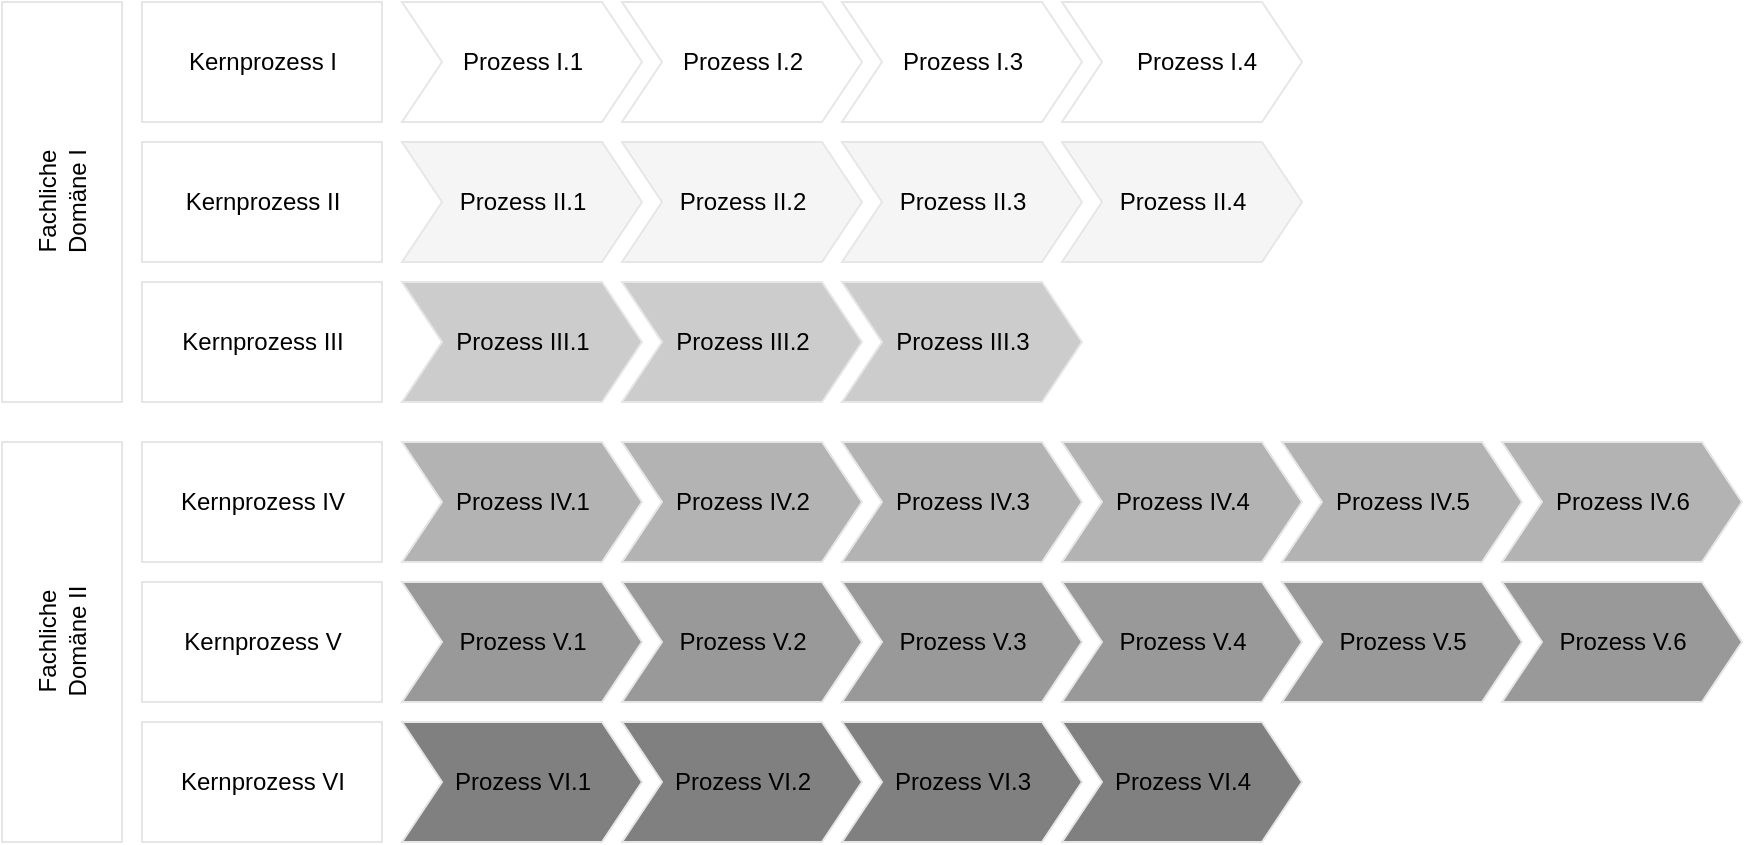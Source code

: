 <mxfile version="12.7.0" type="device"><diagram id="eTlDaFwOD_Y0e9SnJZpd" name="Page-1"><mxGraphModel dx="1550" dy="841" grid="1" gridSize="10" guides="1" tooltips="1" connect="1" arrows="1" fold="1" page="1" pageScale="1" pageWidth="1169" pageHeight="827" math="0" shadow="0"><root><mxCell id="0"/><mxCell id="1" parent="0"/><mxCell id="gj9MKCldtEozXjK6AGdU-1" value="" style="rounded=0;whiteSpace=wrap;html=1;rotation=-90;strokeColor=#E6E6E6;" vertex="1" parent="1"><mxGeometry x="140" y="190" width="200" height="60" as="geometry"/></mxCell><mxCell id="gj9MKCldtEozXjK6AGdU-2" value="" style="rounded=0;whiteSpace=wrap;html=1;rotation=-90;strokeColor=#E6E6E6;" vertex="1" parent="1"><mxGeometry x="140" y="410" width="200" height="60" as="geometry"/></mxCell><mxCell id="gj9MKCldtEozXjK6AGdU-3" value="" style="rounded=0;whiteSpace=wrap;html=1;strokeColor=#E6E6E6;" vertex="1" parent="1"><mxGeometry x="280" y="120" width="120" height="60" as="geometry"/></mxCell><mxCell id="gj9MKCldtEozXjK6AGdU-4" value="" style="rounded=0;whiteSpace=wrap;html=1;strokeColor=#E6E6E6;" vertex="1" parent="1"><mxGeometry x="280" y="260" width="120" height="60" as="geometry"/></mxCell><mxCell id="gj9MKCldtEozXjK6AGdU-5" value="" style="rounded=0;whiteSpace=wrap;html=1;strokeColor=#E6E6E6;" vertex="1" parent="1"><mxGeometry x="280" y="190" width="120" height="60" as="geometry"/></mxCell><mxCell id="gj9MKCldtEozXjK6AGdU-6" value="" style="rounded=0;whiteSpace=wrap;html=1;strokeColor=#E6E6E6;" vertex="1" parent="1"><mxGeometry x="280" y="480" width="120" height="60" as="geometry"/></mxCell><mxCell id="gj9MKCldtEozXjK6AGdU-7" value="" style="rounded=0;whiteSpace=wrap;html=1;strokeColor=#E6E6E6;" vertex="1" parent="1"><mxGeometry x="280" y="410" width="120" height="60" as="geometry"/></mxCell><mxCell id="gj9MKCldtEozXjK6AGdU-8" value="" style="rounded=0;whiteSpace=wrap;html=1;strokeColor=#E6E6E6;" vertex="1" parent="1"><mxGeometry x="280" y="340" width="120" height="60" as="geometry"/></mxCell><mxCell id="gj9MKCldtEozXjK6AGdU-9" value="" style="shape=step;perimeter=stepPerimeter;whiteSpace=wrap;html=1;fixedSize=1;strokeColor=#E6E6E6;" vertex="1" parent="1"><mxGeometry x="410" y="120" width="120" height="60" as="geometry"/></mxCell><mxCell id="gj9MKCldtEozXjK6AGdU-10" value="" style="shape=step;perimeter=stepPerimeter;whiteSpace=wrap;html=1;fixedSize=1;strokeColor=#E6E6E6;" vertex="1" parent="1"><mxGeometry x="520" y="120" width="120" height="60" as="geometry"/></mxCell><mxCell id="gj9MKCldtEozXjK6AGdU-11" value="" style="shape=step;perimeter=stepPerimeter;whiteSpace=wrap;html=1;fixedSize=1;strokeColor=#E6E6E6;" vertex="1" parent="1"><mxGeometry x="740" y="120" width="120" height="60" as="geometry"/></mxCell><mxCell id="gj9MKCldtEozXjK6AGdU-12" value="" style="shape=step;perimeter=stepPerimeter;whiteSpace=wrap;html=1;fixedSize=1;strokeColor=#E6E6E6;" vertex="1" parent="1"><mxGeometry x="630" y="120" width="120" height="60" as="geometry"/></mxCell><mxCell id="gj9MKCldtEozXjK6AGdU-13" value="" style="shape=step;perimeter=stepPerimeter;whiteSpace=wrap;html=1;fixedSize=1;fillColor=#f5f5f5;strokeColor=#E6E6E6;fontColor=#333333;" vertex="1" parent="1"><mxGeometry x="410" y="190" width="120" height="60" as="geometry"/></mxCell><mxCell id="gj9MKCldtEozXjK6AGdU-20" value="" style="shape=step;perimeter=stepPerimeter;whiteSpace=wrap;html=1;fixedSize=1;fillColor=#f5f5f5;strokeColor=#E6E6E6;fontColor=#333333;" vertex="1" parent="1"><mxGeometry x="740" y="190" width="120" height="60" as="geometry"/></mxCell><mxCell id="gj9MKCldtEozXjK6AGdU-21" value="" style="shape=step;perimeter=stepPerimeter;whiteSpace=wrap;html=1;fixedSize=1;fillColor=#f5f5f5;strokeColor=#E6E6E6;fontColor=#333333;" vertex="1" parent="1"><mxGeometry x="630" y="190" width="120" height="60" as="geometry"/></mxCell><mxCell id="gj9MKCldtEozXjK6AGdU-22" value="" style="shape=step;perimeter=stepPerimeter;whiteSpace=wrap;html=1;fixedSize=1;fillColor=#f5f5f5;strokeColor=#E6E6E6;fontColor=#333333;" vertex="1" parent="1"><mxGeometry x="520" y="190" width="120" height="60" as="geometry"/></mxCell><mxCell id="gj9MKCldtEozXjK6AGdU-24" value="" style="shape=step;perimeter=stepPerimeter;whiteSpace=wrap;html=1;fixedSize=1;fillColor=#CCCCCC;strokeColor=#E6E6E6;fontColor=#333333;" vertex="1" parent="1"><mxGeometry x="410" y="260" width="120" height="60" as="geometry"/></mxCell><mxCell id="gj9MKCldtEozXjK6AGdU-25" value="" style="shape=step;perimeter=stepPerimeter;whiteSpace=wrap;html=1;fixedSize=1;fillColor=#CCCCCC;strokeColor=#E6E6E6;fontColor=#333333;" vertex="1" parent="1"><mxGeometry x="630" y="260" width="120" height="60" as="geometry"/></mxCell><mxCell id="gj9MKCldtEozXjK6AGdU-26" value="" style="shape=step;perimeter=stepPerimeter;whiteSpace=wrap;html=1;fixedSize=1;fillColor=#CCCCCC;strokeColor=#E6E6E6;fontColor=#333333;" vertex="1" parent="1"><mxGeometry x="520" y="260" width="120" height="60" as="geometry"/></mxCell><mxCell id="gj9MKCldtEozXjK6AGdU-27" value="" style="shape=step;perimeter=stepPerimeter;whiteSpace=wrap;html=1;fixedSize=1;fillColor=#B3B3B3;strokeColor=#E6E6E6;fontColor=#333333;" vertex="1" parent="1"><mxGeometry x="410" y="340" width="120" height="60" as="geometry"/></mxCell><mxCell id="gj9MKCldtEozXjK6AGdU-28" value="" style="shape=step;perimeter=stepPerimeter;whiteSpace=wrap;html=1;fixedSize=1;fillColor=#B3B3B3;strokeColor=#E6E6E6;fontColor=#333333;" vertex="1" parent="1"><mxGeometry x="960" y="340" width="120" height="60" as="geometry"/></mxCell><mxCell id="gj9MKCldtEozXjK6AGdU-29" value="" style="shape=step;perimeter=stepPerimeter;whiteSpace=wrap;html=1;fixedSize=1;fillColor=#B3B3B3;strokeColor=#E6E6E6;fontColor=#333333;" vertex="1" parent="1"><mxGeometry x="850" y="340" width="120" height="60" as="geometry"/></mxCell><mxCell id="gj9MKCldtEozXjK6AGdU-30" value="" style="shape=step;perimeter=stepPerimeter;whiteSpace=wrap;html=1;fixedSize=1;fillColor=#B3B3B3;strokeColor=#E6E6E6;fontColor=#333333;" vertex="1" parent="1"><mxGeometry x="740" y="340" width="120" height="60" as="geometry"/></mxCell><mxCell id="gj9MKCldtEozXjK6AGdU-31" value="" style="shape=step;perimeter=stepPerimeter;whiteSpace=wrap;html=1;fixedSize=1;fillColor=#B3B3B3;strokeColor=#E6E6E6;fontColor=#333333;" vertex="1" parent="1"><mxGeometry x="630" y="340" width="120" height="60" as="geometry"/></mxCell><mxCell id="gj9MKCldtEozXjK6AGdU-32" value="" style="shape=step;perimeter=stepPerimeter;whiteSpace=wrap;html=1;fixedSize=1;fillColor=#B3B3B3;strokeColor=#E6E6E6;fontColor=#333333;" vertex="1" parent="1"><mxGeometry x="520" y="340" width="120" height="60" as="geometry"/></mxCell><mxCell id="gj9MKCldtEozXjK6AGdU-33" value="" style="shape=step;perimeter=stepPerimeter;whiteSpace=wrap;html=1;fixedSize=1;fillColor=#999999;strokeColor=#E6E6E6;fontColor=#333333;" vertex="1" parent="1"><mxGeometry x="410" y="410" width="120" height="60" as="geometry"/></mxCell><mxCell id="gj9MKCldtEozXjK6AGdU-34" value="" style="shape=step;perimeter=stepPerimeter;whiteSpace=wrap;html=1;fixedSize=1;fillColor=#999999;strokeColor=#E6E6E6;fontColor=#333333;" vertex="1" parent="1"><mxGeometry x="960" y="410" width="120" height="60" as="geometry"/></mxCell><mxCell id="gj9MKCldtEozXjK6AGdU-35" value="" style="shape=step;perimeter=stepPerimeter;whiteSpace=wrap;html=1;fixedSize=1;fillColor=#999999;strokeColor=#E6E6E6;fontColor=#333333;" vertex="1" parent="1"><mxGeometry x="850" y="410" width="120" height="60" as="geometry"/></mxCell><mxCell id="gj9MKCldtEozXjK6AGdU-36" value="" style="shape=step;perimeter=stepPerimeter;whiteSpace=wrap;html=1;fixedSize=1;fillColor=#999999;strokeColor=#E6E6E6;fontColor=#333333;" vertex="1" parent="1"><mxGeometry x="520" y="410" width="120" height="60" as="geometry"/></mxCell><mxCell id="gj9MKCldtEozXjK6AGdU-37" value="" style="shape=step;perimeter=stepPerimeter;whiteSpace=wrap;html=1;fixedSize=1;fillColor=#999999;strokeColor=#E6E6E6;fontColor=#333333;" vertex="1" parent="1"><mxGeometry x="740" y="410" width="120" height="60" as="geometry"/></mxCell><mxCell id="gj9MKCldtEozXjK6AGdU-38" value="" style="shape=step;perimeter=stepPerimeter;whiteSpace=wrap;html=1;fixedSize=1;fillColor=#999999;strokeColor=#E6E6E6;fontColor=#333333;" vertex="1" parent="1"><mxGeometry x="630" y="410" width="120" height="60" as="geometry"/></mxCell><mxCell id="gj9MKCldtEozXjK6AGdU-39" value="" style="shape=step;perimeter=stepPerimeter;whiteSpace=wrap;html=1;fixedSize=1;fillColor=#808080;strokeColor=#E6E6E6;fontColor=#333333;" vertex="1" parent="1"><mxGeometry x="740" y="480" width="120" height="60" as="geometry"/></mxCell><mxCell id="gj9MKCldtEozXjK6AGdU-40" value="" style="shape=step;perimeter=stepPerimeter;whiteSpace=wrap;html=1;fixedSize=1;fillColor=#808080;strokeColor=#E6E6E6;fontColor=#333333;" vertex="1" parent="1"><mxGeometry x="630" y="480" width="120" height="60" as="geometry"/></mxCell><mxCell id="gj9MKCldtEozXjK6AGdU-41" value="" style="shape=step;perimeter=stepPerimeter;whiteSpace=wrap;html=1;fixedSize=1;fillColor=#808080;strokeColor=#E6E6E6;fontColor=#333333;" vertex="1" parent="1"><mxGeometry x="520" y="480" width="120" height="60" as="geometry"/></mxCell><mxCell id="gj9MKCldtEozXjK6AGdU-42" value="" style="shape=step;perimeter=stepPerimeter;whiteSpace=wrap;html=1;fixedSize=1;fillColor=#808080;strokeColor=#E6E6E6;fontColor=#333333;" vertex="1" parent="1"><mxGeometry x="410" y="480" width="120" height="60" as="geometry"/></mxCell><mxCell id="gj9MKCldtEozXjK6AGdU-43" value="Kernprozess I" style="text;html=1;strokeColor=none;fillColor=none;align=center;verticalAlign=middle;whiteSpace=wrap;rounded=0;" vertex="1" parent="1"><mxGeometry x="297.5" y="130" width="85" height="40" as="geometry"/></mxCell><mxCell id="gj9MKCldtEozXjK6AGdU-44" value="Kernprozess II" style="text;html=1;strokeColor=none;fillColor=none;align=center;verticalAlign=middle;whiteSpace=wrap;rounded=0;" vertex="1" parent="1"><mxGeometry x="297.5" y="200" width="85" height="40" as="geometry"/></mxCell><mxCell id="gj9MKCldtEozXjK6AGdU-45" value="Kernprozess III" style="text;html=1;strokeColor=none;fillColor=none;align=center;verticalAlign=middle;whiteSpace=wrap;rounded=0;" vertex="1" parent="1"><mxGeometry x="297.5" y="270" width="85" height="40" as="geometry"/></mxCell><mxCell id="gj9MKCldtEozXjK6AGdU-46" value="Kernprozess VI" style="text;html=1;strokeColor=none;fillColor=none;align=center;verticalAlign=middle;whiteSpace=wrap;rounded=0;" vertex="1" parent="1"><mxGeometry x="297.5" y="490" width="85" height="40" as="geometry"/></mxCell><mxCell id="gj9MKCldtEozXjK6AGdU-47" value="Kernprozess V" style="text;html=1;strokeColor=none;fillColor=none;align=center;verticalAlign=middle;whiteSpace=wrap;rounded=0;" vertex="1" parent="1"><mxGeometry x="297.5" y="420" width="85" height="40" as="geometry"/></mxCell><mxCell id="gj9MKCldtEozXjK6AGdU-48" value="&lt;div&gt;Kernprozess IV&lt;/div&gt;" style="text;html=1;strokeColor=none;fillColor=none;align=center;verticalAlign=middle;whiteSpace=wrap;rounded=0;" vertex="1" parent="1"><mxGeometry x="297.5" y="350" width="85" height="40" as="geometry"/></mxCell><mxCell id="gj9MKCldtEozXjK6AGdU-49" value="Fachliche Domäne II" style="text;html=1;strokeColor=none;fillColor=none;align=center;verticalAlign=middle;whiteSpace=wrap;rounded=0;rotation=-90;" vertex="1" parent="1"><mxGeometry x="197.5" y="420" width="85" height="40" as="geometry"/></mxCell><mxCell id="gj9MKCldtEozXjK6AGdU-50" value="Fachliche Domäne I" style="text;html=1;strokeColor=none;fillColor=none;align=center;verticalAlign=middle;whiteSpace=wrap;rounded=0;rotation=-90;" vertex="1" parent="1"><mxGeometry x="197.5" y="200" width="85" height="40" as="geometry"/></mxCell><mxCell id="gj9MKCldtEozXjK6AGdU-51" value="Prozess I.1" style="text;html=1;strokeColor=none;fillColor=none;align=center;verticalAlign=middle;whiteSpace=wrap;rounded=0;" vertex="1" parent="1"><mxGeometry x="427.5" y="130" width="85" height="40" as="geometry"/></mxCell><mxCell id="gj9MKCldtEozXjK6AGdU-52" value="Prozess I.2" style="text;html=1;strokeColor=none;fillColor=none;align=center;verticalAlign=middle;whiteSpace=wrap;rounded=0;" vertex="1" parent="1"><mxGeometry x="537.5" y="130" width="85" height="40" as="geometry"/></mxCell><mxCell id="gj9MKCldtEozXjK6AGdU-53" value="Prozess I.3" style="text;html=1;strokeColor=none;fillColor=none;align=center;verticalAlign=middle;whiteSpace=wrap;rounded=0;" vertex="1" parent="1"><mxGeometry x="647.5" y="130" width="85" height="40" as="geometry"/></mxCell><mxCell id="gj9MKCldtEozXjK6AGdU-54" value="Prozess I.4" style="text;html=1;strokeColor=none;fillColor=none;align=center;verticalAlign=middle;whiteSpace=wrap;rounded=0;" vertex="1" parent="1"><mxGeometry x="765" y="130" width="85" height="40" as="geometry"/></mxCell><mxCell id="gj9MKCldtEozXjK6AGdU-55" value="Prozess II.4" style="text;html=1;strokeColor=none;fillColor=none;align=center;verticalAlign=middle;whiteSpace=wrap;rounded=0;" vertex="1" parent="1"><mxGeometry x="757.5" y="200" width="85" height="40" as="geometry"/></mxCell><mxCell id="gj9MKCldtEozXjK6AGdU-56" value="Prozess II.3" style="text;html=1;strokeColor=none;fillColor=none;align=center;verticalAlign=middle;whiteSpace=wrap;rounded=0;" vertex="1" parent="1"><mxGeometry x="647.5" y="200" width="85" height="40" as="geometry"/></mxCell><mxCell id="gj9MKCldtEozXjK6AGdU-57" value="Prozess II.2" style="text;html=1;strokeColor=none;fillColor=none;align=center;verticalAlign=middle;whiteSpace=wrap;rounded=0;" vertex="1" parent="1"><mxGeometry x="537.5" y="200" width="85" height="40" as="geometry"/></mxCell><mxCell id="gj9MKCldtEozXjK6AGdU-58" value="Prozess III.1" style="text;html=1;strokeColor=none;fillColor=none;align=center;verticalAlign=middle;whiteSpace=wrap;rounded=0;" vertex="1" parent="1"><mxGeometry x="427.5" y="270" width="85" height="40" as="geometry"/></mxCell><mxCell id="gj9MKCldtEozXjK6AGdU-59" value="Prozess III.3" style="text;html=1;strokeColor=none;fillColor=none;align=center;verticalAlign=middle;whiteSpace=wrap;rounded=0;" vertex="1" parent="1"><mxGeometry x="647.5" y="270" width="85" height="40" as="geometry"/></mxCell><mxCell id="gj9MKCldtEozXjK6AGdU-60" value="Prozess III.2" style="text;html=1;strokeColor=none;fillColor=none;align=center;verticalAlign=middle;whiteSpace=wrap;rounded=0;" vertex="1" parent="1"><mxGeometry x="537.5" y="270" width="85" height="40" as="geometry"/></mxCell><mxCell id="gj9MKCldtEozXjK6AGdU-61" value="Prozess II.1" style="text;html=1;strokeColor=none;fillColor=none;align=center;verticalAlign=middle;whiteSpace=wrap;rounded=0;" vertex="1" parent="1"><mxGeometry x="427.5" y="200" width="85" height="40" as="geometry"/></mxCell><mxCell id="gj9MKCldtEozXjK6AGdU-62" value="Prozess IV.1" style="text;html=1;strokeColor=none;fillColor=none;align=center;verticalAlign=middle;whiteSpace=wrap;rounded=0;" vertex="1" parent="1"><mxGeometry x="427.5" y="350" width="85" height="40" as="geometry"/></mxCell><mxCell id="gj9MKCldtEozXjK6AGdU-63" value="Prozess IV.2" style="text;html=1;strokeColor=none;fillColor=none;align=center;verticalAlign=middle;whiteSpace=wrap;rounded=0;" vertex="1" parent="1"><mxGeometry x="537.5" y="350" width="85" height="40" as="geometry"/></mxCell><mxCell id="gj9MKCldtEozXjK6AGdU-64" value="Prozess IV.3" style="text;html=1;strokeColor=none;fillColor=none;align=center;verticalAlign=middle;whiteSpace=wrap;rounded=0;" vertex="1" parent="1"><mxGeometry x="647.5" y="350" width="85" height="40" as="geometry"/></mxCell><mxCell id="gj9MKCldtEozXjK6AGdU-65" value="Prozess IV.6" style="text;html=1;strokeColor=none;fillColor=none;align=center;verticalAlign=middle;whiteSpace=wrap;rounded=0;" vertex="1" parent="1"><mxGeometry x="977.5" y="350" width="85" height="40" as="geometry"/></mxCell><mxCell id="gj9MKCldtEozXjK6AGdU-66" value="Prozess IV.5" style="text;html=1;strokeColor=none;fillColor=none;align=center;verticalAlign=middle;whiteSpace=wrap;rounded=0;" vertex="1" parent="1"><mxGeometry x="867.5" y="350" width="85" height="40" as="geometry"/></mxCell><mxCell id="gj9MKCldtEozXjK6AGdU-67" value="Prozess IV.4" style="text;html=1;strokeColor=none;fillColor=none;align=center;verticalAlign=middle;whiteSpace=wrap;rounded=0;" vertex="1" parent="1"><mxGeometry x="757.5" y="350" width="85" height="40" as="geometry"/></mxCell><mxCell id="gj9MKCldtEozXjK6AGdU-68" value="Prozess VI.3" style="text;html=1;strokeColor=none;fillColor=none;align=center;verticalAlign=middle;whiteSpace=wrap;rounded=0;" vertex="1" parent="1"><mxGeometry x="647.5" y="490" width="85" height="40" as="geometry"/></mxCell><mxCell id="gj9MKCldtEozXjK6AGdU-69" value="Prozess V.3" style="text;html=1;strokeColor=none;fillColor=none;align=center;verticalAlign=middle;whiteSpace=wrap;rounded=0;" vertex="1" parent="1"><mxGeometry x="647.5" y="420" width="85" height="40" as="geometry"/></mxCell><mxCell id="gj9MKCldtEozXjK6AGdU-70" value="Prozess V.2" style="text;html=1;strokeColor=none;fillColor=none;align=center;verticalAlign=middle;whiteSpace=wrap;rounded=0;" vertex="1" parent="1"><mxGeometry x="537.5" y="420" width="85" height="40" as="geometry"/></mxCell><mxCell id="gj9MKCldtEozXjK6AGdU-71" value="Prozess VI.2" style="text;html=1;strokeColor=none;fillColor=none;align=center;verticalAlign=middle;whiteSpace=wrap;rounded=0;" vertex="1" parent="1"><mxGeometry x="537.5" y="490" width="85" height="40" as="geometry"/></mxCell><mxCell id="gj9MKCldtEozXjK6AGdU-72" value="Prozess VI.1" style="text;html=1;strokeColor=none;fillColor=none;align=center;verticalAlign=middle;whiteSpace=wrap;rounded=0;" vertex="1" parent="1"><mxGeometry x="427.5" y="490" width="85" height="40" as="geometry"/></mxCell><mxCell id="gj9MKCldtEozXjK6AGdU-73" value="Prozess V.1" style="text;html=1;strokeColor=none;fillColor=none;align=center;verticalAlign=middle;whiteSpace=wrap;rounded=0;" vertex="1" parent="1"><mxGeometry x="427.5" y="420" width="85" height="40" as="geometry"/></mxCell><mxCell id="gj9MKCldtEozXjK6AGdU-74" value="Prozess V.6" style="text;html=1;strokeColor=none;fillColor=none;align=center;verticalAlign=middle;whiteSpace=wrap;rounded=0;" vertex="1" parent="1"><mxGeometry x="977.5" y="420" width="85" height="40" as="geometry"/></mxCell><mxCell id="gj9MKCldtEozXjK6AGdU-75" value="Prozess V.5" style="text;html=1;strokeColor=none;fillColor=none;align=center;verticalAlign=middle;whiteSpace=wrap;rounded=0;" vertex="1" parent="1"><mxGeometry x="867.5" y="420" width="85" height="40" as="geometry"/></mxCell><mxCell id="gj9MKCldtEozXjK6AGdU-76" value="Prozess VI.4" style="text;html=1;strokeColor=none;fillColor=none;align=center;verticalAlign=middle;whiteSpace=wrap;rounded=0;" vertex="1" parent="1"><mxGeometry x="757.5" y="490" width="85" height="40" as="geometry"/></mxCell><mxCell id="gj9MKCldtEozXjK6AGdU-77" value="Prozess V.4" style="text;html=1;strokeColor=none;fillColor=none;align=center;verticalAlign=middle;whiteSpace=wrap;rounded=0;" vertex="1" parent="1"><mxGeometry x="757.5" y="420" width="85" height="40" as="geometry"/></mxCell></root></mxGraphModel></diagram></mxfile>